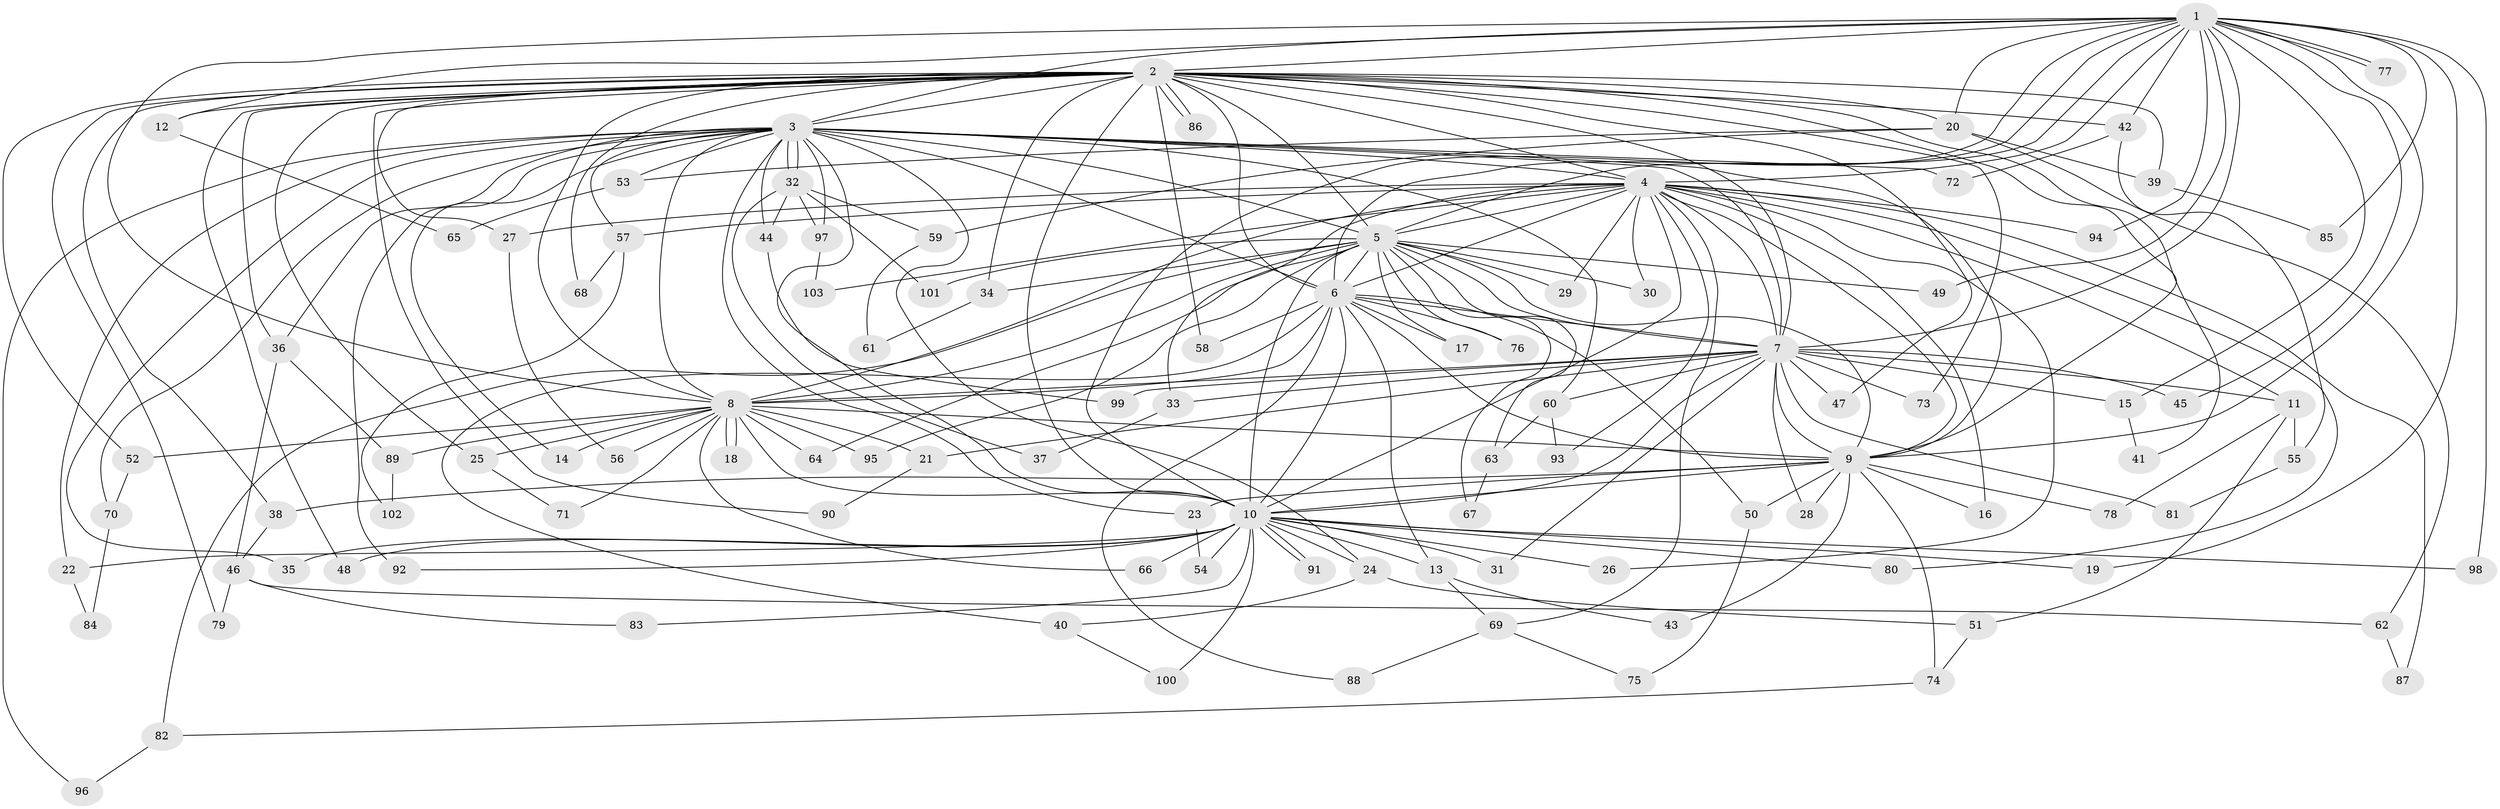 // Generated by graph-tools (version 1.1) at 2025/49/03/09/25 03:49:45]
// undirected, 103 vertices, 231 edges
graph export_dot {
graph [start="1"]
  node [color=gray90,style=filled];
  1;
  2;
  3;
  4;
  5;
  6;
  7;
  8;
  9;
  10;
  11;
  12;
  13;
  14;
  15;
  16;
  17;
  18;
  19;
  20;
  21;
  22;
  23;
  24;
  25;
  26;
  27;
  28;
  29;
  30;
  31;
  32;
  33;
  34;
  35;
  36;
  37;
  38;
  39;
  40;
  41;
  42;
  43;
  44;
  45;
  46;
  47;
  48;
  49;
  50;
  51;
  52;
  53;
  54;
  55;
  56;
  57;
  58;
  59;
  60;
  61;
  62;
  63;
  64;
  65;
  66;
  67;
  68;
  69;
  70;
  71;
  72;
  73;
  74;
  75;
  76;
  77;
  78;
  79;
  80;
  81;
  82;
  83;
  84;
  85;
  86;
  87;
  88;
  89;
  90;
  91;
  92;
  93;
  94;
  95;
  96;
  97;
  98;
  99;
  100;
  101;
  102;
  103;
  1 -- 2;
  1 -- 3;
  1 -- 4;
  1 -- 5;
  1 -- 6;
  1 -- 7;
  1 -- 8;
  1 -- 9;
  1 -- 10;
  1 -- 12;
  1 -- 15;
  1 -- 19;
  1 -- 20;
  1 -- 42;
  1 -- 45;
  1 -- 49;
  1 -- 77;
  1 -- 77;
  1 -- 85;
  1 -- 94;
  1 -- 98;
  2 -- 3;
  2 -- 4;
  2 -- 5;
  2 -- 6;
  2 -- 7;
  2 -- 8;
  2 -- 9;
  2 -- 10;
  2 -- 12;
  2 -- 20;
  2 -- 25;
  2 -- 27;
  2 -- 34;
  2 -- 36;
  2 -- 38;
  2 -- 39;
  2 -- 41;
  2 -- 42;
  2 -- 47;
  2 -- 48;
  2 -- 52;
  2 -- 58;
  2 -- 68;
  2 -- 73;
  2 -- 79;
  2 -- 86;
  2 -- 86;
  2 -- 90;
  3 -- 4;
  3 -- 5;
  3 -- 6;
  3 -- 7;
  3 -- 8;
  3 -- 9;
  3 -- 10;
  3 -- 14;
  3 -- 22;
  3 -- 23;
  3 -- 24;
  3 -- 32;
  3 -- 32;
  3 -- 35;
  3 -- 36;
  3 -- 44;
  3 -- 53;
  3 -- 57;
  3 -- 60;
  3 -- 70;
  3 -- 72;
  3 -- 92;
  3 -- 96;
  3 -- 97;
  4 -- 5;
  4 -- 6;
  4 -- 7;
  4 -- 8;
  4 -- 9;
  4 -- 10;
  4 -- 11;
  4 -- 16;
  4 -- 26;
  4 -- 27;
  4 -- 29;
  4 -- 30;
  4 -- 33;
  4 -- 57;
  4 -- 69;
  4 -- 80;
  4 -- 87;
  4 -- 93;
  4 -- 94;
  4 -- 103;
  5 -- 6;
  5 -- 7;
  5 -- 8;
  5 -- 9;
  5 -- 10;
  5 -- 17;
  5 -- 29;
  5 -- 30;
  5 -- 34;
  5 -- 49;
  5 -- 63;
  5 -- 64;
  5 -- 67;
  5 -- 76;
  5 -- 82;
  5 -- 95;
  5 -- 101;
  6 -- 7;
  6 -- 8;
  6 -- 9;
  6 -- 10;
  6 -- 13;
  6 -- 17;
  6 -- 40;
  6 -- 50;
  6 -- 58;
  6 -- 76;
  6 -- 88;
  7 -- 8;
  7 -- 9;
  7 -- 10;
  7 -- 11;
  7 -- 15;
  7 -- 21;
  7 -- 28;
  7 -- 31;
  7 -- 33;
  7 -- 45;
  7 -- 47;
  7 -- 60;
  7 -- 73;
  7 -- 81;
  7 -- 99;
  8 -- 9;
  8 -- 10;
  8 -- 14;
  8 -- 18;
  8 -- 18;
  8 -- 21;
  8 -- 25;
  8 -- 52;
  8 -- 56;
  8 -- 64;
  8 -- 66;
  8 -- 71;
  8 -- 89;
  8 -- 95;
  9 -- 10;
  9 -- 16;
  9 -- 23;
  9 -- 28;
  9 -- 38;
  9 -- 43;
  9 -- 50;
  9 -- 74;
  9 -- 78;
  10 -- 13;
  10 -- 19;
  10 -- 22;
  10 -- 24;
  10 -- 26;
  10 -- 31;
  10 -- 35;
  10 -- 48;
  10 -- 54;
  10 -- 66;
  10 -- 80;
  10 -- 83;
  10 -- 91;
  10 -- 91;
  10 -- 92;
  10 -- 98;
  10 -- 100;
  11 -- 51;
  11 -- 55;
  11 -- 78;
  12 -- 65;
  13 -- 43;
  13 -- 69;
  15 -- 41;
  20 -- 39;
  20 -- 53;
  20 -- 59;
  20 -- 62;
  21 -- 90;
  22 -- 84;
  23 -- 54;
  24 -- 40;
  24 -- 51;
  25 -- 71;
  27 -- 56;
  32 -- 37;
  32 -- 44;
  32 -- 59;
  32 -- 97;
  32 -- 101;
  33 -- 37;
  34 -- 61;
  36 -- 46;
  36 -- 89;
  38 -- 46;
  39 -- 85;
  40 -- 100;
  42 -- 55;
  42 -- 72;
  44 -- 99;
  46 -- 62;
  46 -- 79;
  46 -- 83;
  50 -- 75;
  51 -- 74;
  52 -- 70;
  53 -- 65;
  55 -- 81;
  57 -- 68;
  57 -- 102;
  59 -- 61;
  60 -- 63;
  60 -- 93;
  62 -- 87;
  63 -- 67;
  69 -- 75;
  69 -- 88;
  70 -- 84;
  74 -- 82;
  82 -- 96;
  89 -- 102;
  97 -- 103;
}
